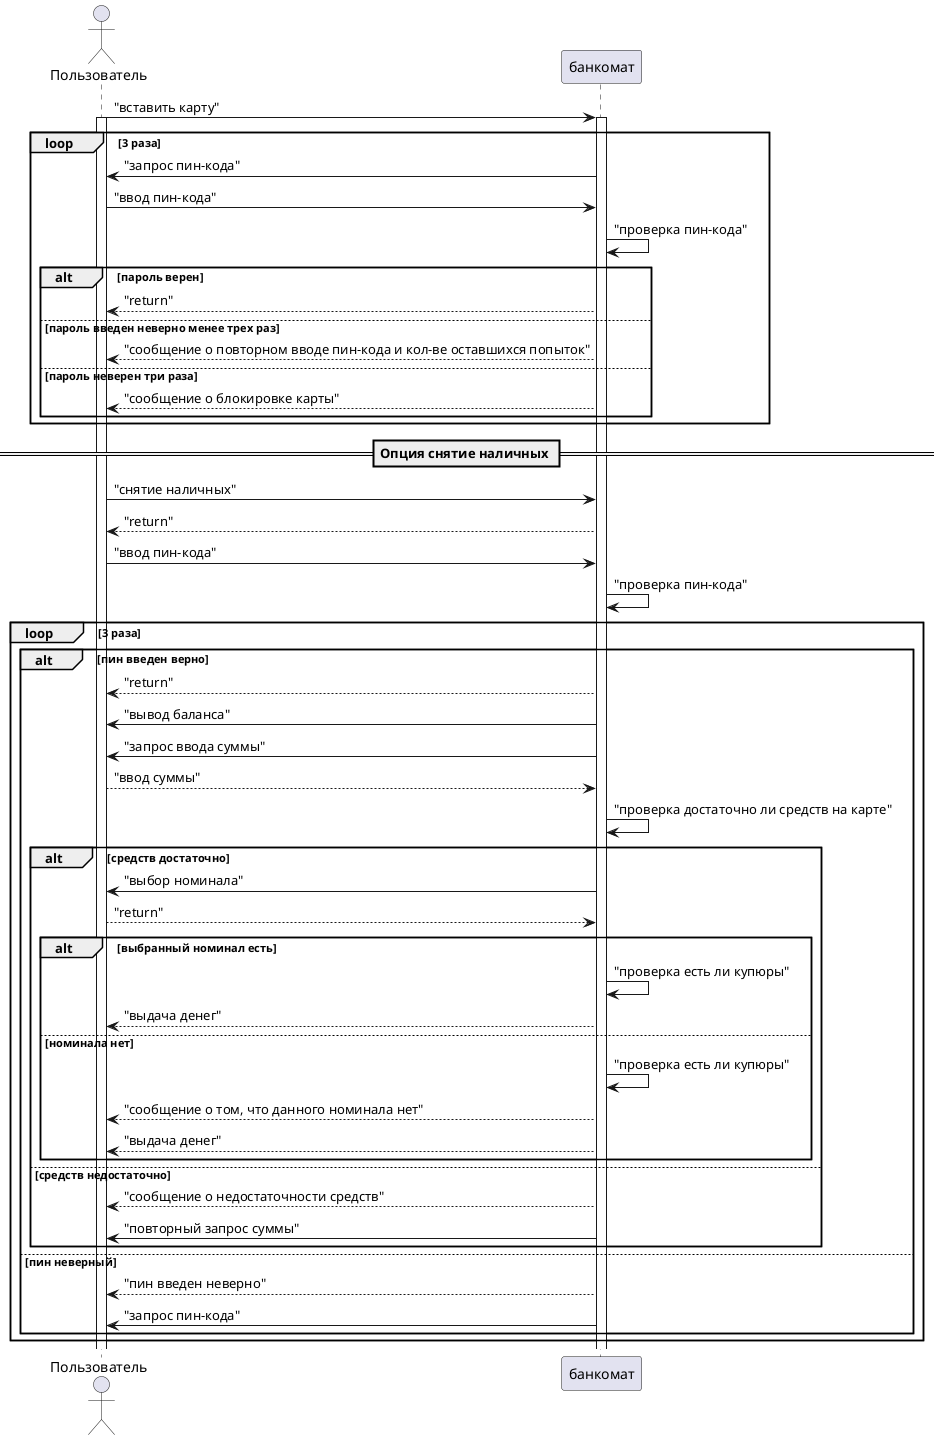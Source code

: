@startuml
@startuml
actor "Пользователь" as user
participant банкомат as atm

user -> atm: "вставить карту"
activate user
activate atm

loop 3 раза
    atm -> user: "запрос пин-кода"
    user -> atm: "ввод пин-кода"
    atm -> atm: "проверка пин-кода"

    alt пароль верен
        atm --> user: "return"
    else пароль введен неверно менее трех раз
        atm --> user: "сообщение о повторном вводе пин-кода и кол-ве оставшихся попыток"
    else пароль неверен три раза
        atm --> user: "сообщение о блокировке карты"
    end
end

== Опция снятие наличных ==
user -> atm: "снятие наличных"
atm --> user: "return"
user -> atm: "ввод пин-кода"
atm -> atm: "проверка пин-кода"

loop 3 раза
    alt пин введен верно 
        atm --> user: "return"
        atm -> user: "вывод баланса"
        atm -> user: "запрос ввода суммы"
        user --> atm: "ввод суммы"
        atm -> atm: "проверка достаточно ли средств на карте"
            alt средств достаточно
                atm -> user: "выбор номинала"
                user --> atm: "return"

                alt выбранный номинал есть
                    atm -> atm: "проверка есть ли купюры"
                    atm --> user: "выдача денег"
                else номинала нет 
                    atm -> atm: "проверка есть ли купюры"
                    atm --> user: "сообщение о том, что данного номинала нет"
                    atm --> user: "выдача денег"
                end
            else средств недостаточно
               
                atm --> user: "сообщение о недостаточности средств"
                atm -> user: "повторный запрос суммы"
            end
    else пин неверный
        atm --> user: "пин введен неверно"
        atm -> user: "запрос пин-кода" 
    end
end

@enduml
@enduml
